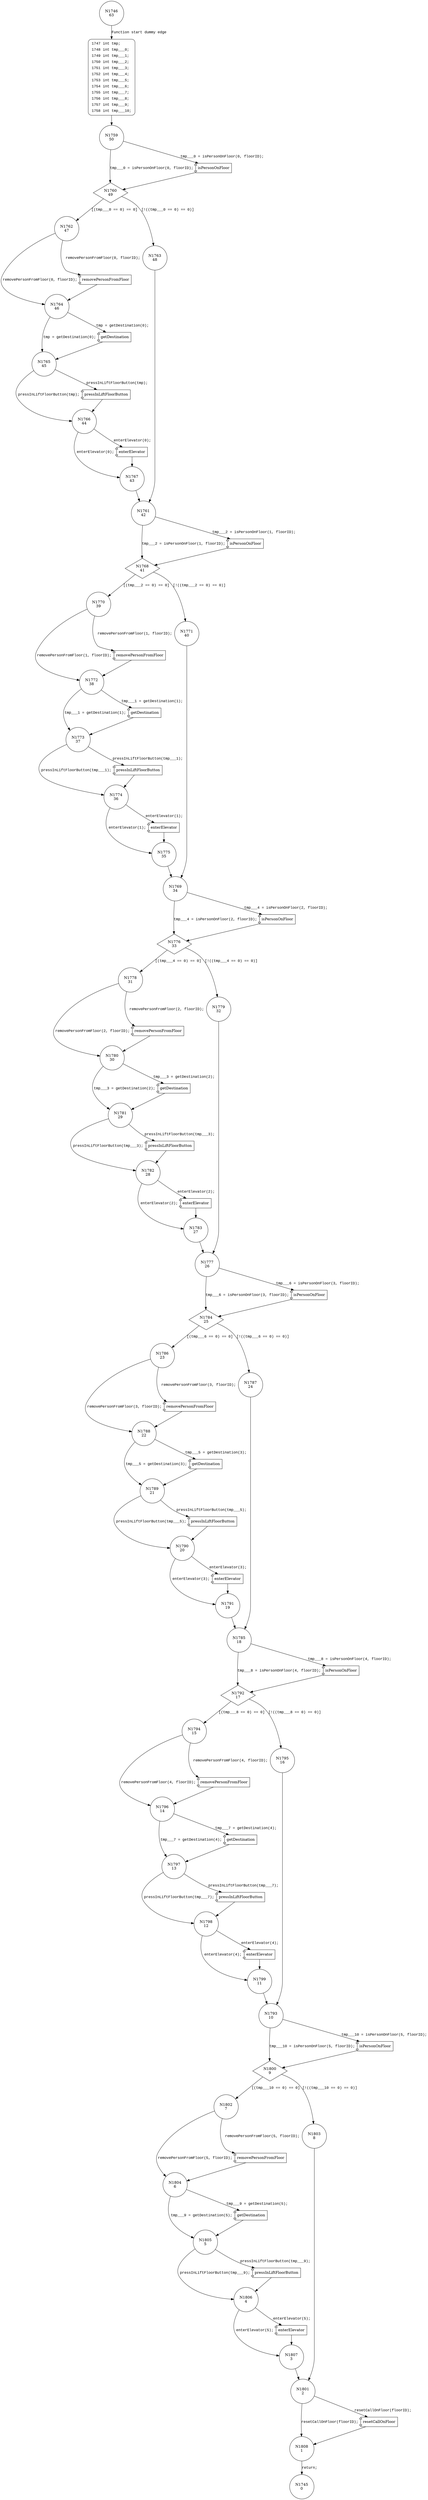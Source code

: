 digraph processWaitingOnFloor {
1746 [shape="circle" label="N1746\n63"]
1747 [shape="circle" label="N1747\n62"]
1759 [shape="circle" label="N1759\n50"]
1760 [shape="diamond" label="N1760\n49"]
1762 [shape="circle" label="N1762\n47"]
1763 [shape="circle" label="N1763\n48"]
1761 [shape="circle" label="N1761\n42"]
1768 [shape="diamond" label="N1768\n41"]
1770 [shape="circle" label="N1770\n39"]
1771 [shape="circle" label="N1771\n40"]
1769 [shape="circle" label="N1769\n34"]
1776 [shape="diamond" label="N1776\n33"]
1778 [shape="circle" label="N1778\n31"]
1779 [shape="circle" label="N1779\n32"]
1777 [shape="circle" label="N1777\n26"]
1784 [shape="diamond" label="N1784\n25"]
1786 [shape="circle" label="N1786\n23"]
1787 [shape="circle" label="N1787\n24"]
1785 [shape="circle" label="N1785\n18"]
1792 [shape="diamond" label="N1792\n17"]
1794 [shape="circle" label="N1794\n15"]
1795 [shape="circle" label="N1795\n16"]
1793 [shape="circle" label="N1793\n10"]
1800 [shape="diamond" label="N1800\n9"]
1802 [shape="circle" label="N1802\n7"]
1803 [shape="circle" label="N1803\n8"]
1801 [shape="circle" label="N1801\n2"]
1808 [shape="circle" label="N1808\n1"]
1745 [shape="circle" label="N1745\n0"]
1804 [shape="circle" label="N1804\n6"]
1805 [shape="circle" label="N1805\n5"]
1806 [shape="circle" label="N1806\n4"]
1807 [shape="circle" label="N1807\n3"]
1796 [shape="circle" label="N1796\n14"]
1797 [shape="circle" label="N1797\n13"]
1798 [shape="circle" label="N1798\n12"]
1799 [shape="circle" label="N1799\n11"]
1788 [shape="circle" label="N1788\n22"]
1789 [shape="circle" label="N1789\n21"]
1790 [shape="circle" label="N1790\n20"]
1791 [shape="circle" label="N1791\n19"]
1780 [shape="circle" label="N1780\n30"]
1781 [shape="circle" label="N1781\n29"]
1782 [shape="circle" label="N1782\n28"]
1783 [shape="circle" label="N1783\n27"]
1772 [shape="circle" label="N1772\n38"]
1773 [shape="circle" label="N1773\n37"]
1774 [shape="circle" label="N1774\n36"]
1775 [shape="circle" label="N1775\n35"]
1764 [shape="circle" label="N1764\n46"]
1765 [shape="circle" label="N1765\n45"]
1766 [shape="circle" label="N1766\n44"]
1767 [shape="circle" label="N1767\n43"]
1747 [style="filled,bold" penwidth="1" fillcolor="white" fontname="Courier New" shape="Mrecord" label=<<table border="0" cellborder="0" cellpadding="3" bgcolor="white"><tr><td align="right">1747</td><td align="left">int tmp;</td></tr><tr><td align="right">1748</td><td align="left">int tmp___0;</td></tr><tr><td align="right">1749</td><td align="left">int tmp___1;</td></tr><tr><td align="right">1750</td><td align="left">int tmp___2;</td></tr><tr><td align="right">1751</td><td align="left">int tmp___3;</td></tr><tr><td align="right">1752</td><td align="left">int tmp___4;</td></tr><tr><td align="right">1753</td><td align="left">int tmp___5;</td></tr><tr><td align="right">1754</td><td align="left">int tmp___6;</td></tr><tr><td align="right">1755</td><td align="left">int tmp___7;</td></tr><tr><td align="right">1756</td><td align="left">int tmp___8;</td></tr><tr><td align="right">1757</td><td align="left">int tmp___9;</td></tr><tr><td align="right">1758</td><td align="left">int tmp___10;</td></tr></table>>]
1747 -> 1759[label=""]
1746 -> 1747 [label="Function start dummy edge" fontname="Courier New"]
100163 [shape="component" label="isPersonOnFloor"]
1759 -> 100163 [label="tmp___0 = isPersonOnFloor(0, floorID);" fontname="Courier New"]
100163 -> 1760 [label="" fontname="Courier New"]
1759 -> 1760 [label="tmp___0 = isPersonOnFloor(0, floorID);" fontname="Courier New"]
1760 -> 1762 [label="[(tmp___0 == 0) == 0]" fontname="Courier New"]
1760 -> 1763 [label="[!((tmp___0 == 0) == 0)]" fontname="Courier New"]
100164 [shape="component" label="isPersonOnFloor"]
1761 -> 100164 [label="tmp___2 = isPersonOnFloor(1, floorID);" fontname="Courier New"]
100164 -> 1768 [label="" fontname="Courier New"]
1761 -> 1768 [label="tmp___2 = isPersonOnFloor(1, floorID);" fontname="Courier New"]
1768 -> 1770 [label="[(tmp___2 == 0) == 0]" fontname="Courier New"]
1768 -> 1771 [label="[!((tmp___2 == 0) == 0)]" fontname="Courier New"]
100165 [shape="component" label="isPersonOnFloor"]
1769 -> 100165 [label="tmp___4 = isPersonOnFloor(2, floorID);" fontname="Courier New"]
100165 -> 1776 [label="" fontname="Courier New"]
1769 -> 1776 [label="tmp___4 = isPersonOnFloor(2, floorID);" fontname="Courier New"]
1776 -> 1778 [label="[(tmp___4 == 0) == 0]" fontname="Courier New"]
1776 -> 1779 [label="[!((tmp___4 == 0) == 0)]" fontname="Courier New"]
100166 [shape="component" label="isPersonOnFloor"]
1777 -> 100166 [label="tmp___6 = isPersonOnFloor(3, floorID);" fontname="Courier New"]
100166 -> 1784 [label="" fontname="Courier New"]
1777 -> 1784 [label="tmp___6 = isPersonOnFloor(3, floorID);" fontname="Courier New"]
1784 -> 1786 [label="[(tmp___6 == 0) == 0]" fontname="Courier New"]
1784 -> 1787 [label="[!((tmp___6 == 0) == 0)]" fontname="Courier New"]
100167 [shape="component" label="isPersonOnFloor"]
1785 -> 100167 [label="tmp___8 = isPersonOnFloor(4, floorID);" fontname="Courier New"]
100167 -> 1792 [label="" fontname="Courier New"]
1785 -> 1792 [label="tmp___8 = isPersonOnFloor(4, floorID);" fontname="Courier New"]
1792 -> 1794 [label="[(tmp___8 == 0) == 0]" fontname="Courier New"]
1792 -> 1795 [label="[!((tmp___8 == 0) == 0)]" fontname="Courier New"]
100168 [shape="component" label="isPersonOnFloor"]
1793 -> 100168 [label="tmp___10 = isPersonOnFloor(5, floorID);" fontname="Courier New"]
100168 -> 1800 [label="" fontname="Courier New"]
1793 -> 1800 [label="tmp___10 = isPersonOnFloor(5, floorID);" fontname="Courier New"]
1800 -> 1802 [label="[(tmp___10 == 0) == 0]" fontname="Courier New"]
1800 -> 1803 [label="[!((tmp___10 == 0) == 0)]" fontname="Courier New"]
100169 [shape="component" label="resetCallOnFloor"]
1801 -> 100169 [label="resetCallOnFloor(floorID);" fontname="Courier New"]
100169 -> 1808 [label="" fontname="Courier New"]
1801 -> 1808 [label="resetCallOnFloor(floorID);" fontname="Courier New"]
1808 -> 1745 [label="return;" fontname="Courier New"]
100170 [shape="component" label="removePersonFromFloor"]
1802 -> 100170 [label="removePersonFromFloor(5, floorID);" fontname="Courier New"]
100170 -> 1804 [label="" fontname="Courier New"]
1802 -> 1804 [label="removePersonFromFloor(5, floorID);" fontname="Courier New"]
100171 [shape="component" label="getDestination"]
1804 -> 100171 [label="tmp___9 = getDestination(5);" fontname="Courier New"]
100171 -> 1805 [label="" fontname="Courier New"]
1804 -> 1805 [label="tmp___9 = getDestination(5);" fontname="Courier New"]
100172 [shape="component" label="pressInLiftFloorButton"]
1805 -> 100172 [label="pressInLiftFloorButton(tmp___9);" fontname="Courier New"]
100172 -> 1806 [label="" fontname="Courier New"]
1805 -> 1806 [label="pressInLiftFloorButton(tmp___9);" fontname="Courier New"]
100173 [shape="component" label="enterElevator"]
1806 -> 100173 [label="enterElevator(5);" fontname="Courier New"]
100173 -> 1807 [label="" fontname="Courier New"]
1806 -> 1807 [label="enterElevator(5);" fontname="Courier New"]
1807 -> 1801 [label="" fontname="Courier New"]
100174 [shape="component" label="removePersonFromFloor"]
1794 -> 100174 [label="removePersonFromFloor(4, floorID);" fontname="Courier New"]
100174 -> 1796 [label="" fontname="Courier New"]
1794 -> 1796 [label="removePersonFromFloor(4, floorID);" fontname="Courier New"]
100175 [shape="component" label="getDestination"]
1796 -> 100175 [label="tmp___7 = getDestination(4);" fontname="Courier New"]
100175 -> 1797 [label="" fontname="Courier New"]
1796 -> 1797 [label="tmp___7 = getDestination(4);" fontname="Courier New"]
100176 [shape="component" label="pressInLiftFloorButton"]
1797 -> 100176 [label="pressInLiftFloorButton(tmp___7);" fontname="Courier New"]
100176 -> 1798 [label="" fontname="Courier New"]
1797 -> 1798 [label="pressInLiftFloorButton(tmp___7);" fontname="Courier New"]
100177 [shape="component" label="enterElevator"]
1798 -> 100177 [label="enterElevator(4);" fontname="Courier New"]
100177 -> 1799 [label="" fontname="Courier New"]
1798 -> 1799 [label="enterElevator(4);" fontname="Courier New"]
1799 -> 1793 [label="" fontname="Courier New"]
100178 [shape="component" label="removePersonFromFloor"]
1786 -> 100178 [label="removePersonFromFloor(3, floorID);" fontname="Courier New"]
100178 -> 1788 [label="" fontname="Courier New"]
1786 -> 1788 [label="removePersonFromFloor(3, floorID);" fontname="Courier New"]
100179 [shape="component" label="getDestination"]
1788 -> 100179 [label="tmp___5 = getDestination(3);" fontname="Courier New"]
100179 -> 1789 [label="" fontname="Courier New"]
1788 -> 1789 [label="tmp___5 = getDestination(3);" fontname="Courier New"]
100180 [shape="component" label="pressInLiftFloorButton"]
1789 -> 100180 [label="pressInLiftFloorButton(tmp___5);" fontname="Courier New"]
100180 -> 1790 [label="" fontname="Courier New"]
1789 -> 1790 [label="pressInLiftFloorButton(tmp___5);" fontname="Courier New"]
100181 [shape="component" label="enterElevator"]
1790 -> 100181 [label="enterElevator(3);" fontname="Courier New"]
100181 -> 1791 [label="" fontname="Courier New"]
1790 -> 1791 [label="enterElevator(3);" fontname="Courier New"]
1791 -> 1785 [label="" fontname="Courier New"]
100182 [shape="component" label="removePersonFromFloor"]
1778 -> 100182 [label="removePersonFromFloor(2, floorID);" fontname="Courier New"]
100182 -> 1780 [label="" fontname="Courier New"]
1778 -> 1780 [label="removePersonFromFloor(2, floorID);" fontname="Courier New"]
100183 [shape="component" label="getDestination"]
1780 -> 100183 [label="tmp___3 = getDestination(2);" fontname="Courier New"]
100183 -> 1781 [label="" fontname="Courier New"]
1780 -> 1781 [label="tmp___3 = getDestination(2);" fontname="Courier New"]
100184 [shape="component" label="pressInLiftFloorButton"]
1781 -> 100184 [label="pressInLiftFloorButton(tmp___3);" fontname="Courier New"]
100184 -> 1782 [label="" fontname="Courier New"]
1781 -> 1782 [label="pressInLiftFloorButton(tmp___3);" fontname="Courier New"]
100185 [shape="component" label="enterElevator"]
1782 -> 100185 [label="enterElevator(2);" fontname="Courier New"]
100185 -> 1783 [label="" fontname="Courier New"]
1782 -> 1783 [label="enterElevator(2);" fontname="Courier New"]
1783 -> 1777 [label="" fontname="Courier New"]
100186 [shape="component" label="removePersonFromFloor"]
1770 -> 100186 [label="removePersonFromFloor(1, floorID);" fontname="Courier New"]
100186 -> 1772 [label="" fontname="Courier New"]
1770 -> 1772 [label="removePersonFromFloor(1, floorID);" fontname="Courier New"]
100187 [shape="component" label="getDestination"]
1772 -> 100187 [label="tmp___1 = getDestination(1);" fontname="Courier New"]
100187 -> 1773 [label="" fontname="Courier New"]
1772 -> 1773 [label="tmp___1 = getDestination(1);" fontname="Courier New"]
100188 [shape="component" label="pressInLiftFloorButton"]
1773 -> 100188 [label="pressInLiftFloorButton(tmp___1);" fontname="Courier New"]
100188 -> 1774 [label="" fontname="Courier New"]
1773 -> 1774 [label="pressInLiftFloorButton(tmp___1);" fontname="Courier New"]
100189 [shape="component" label="enterElevator"]
1774 -> 100189 [label="enterElevator(1);" fontname="Courier New"]
100189 -> 1775 [label="" fontname="Courier New"]
1774 -> 1775 [label="enterElevator(1);" fontname="Courier New"]
1775 -> 1769 [label="" fontname="Courier New"]
100190 [shape="component" label="removePersonFromFloor"]
1762 -> 100190 [label="removePersonFromFloor(0, floorID);" fontname="Courier New"]
100190 -> 1764 [label="" fontname="Courier New"]
1762 -> 1764 [label="removePersonFromFloor(0, floorID);" fontname="Courier New"]
100191 [shape="component" label="getDestination"]
1764 -> 100191 [label="tmp = getDestination(0);" fontname="Courier New"]
100191 -> 1765 [label="" fontname="Courier New"]
1764 -> 1765 [label="tmp = getDestination(0);" fontname="Courier New"]
100192 [shape="component" label="pressInLiftFloorButton"]
1765 -> 100192 [label="pressInLiftFloorButton(tmp);" fontname="Courier New"]
100192 -> 1766 [label="" fontname="Courier New"]
1765 -> 1766 [label="pressInLiftFloorButton(tmp);" fontname="Courier New"]
100193 [shape="component" label="enterElevator"]
1766 -> 100193 [label="enterElevator(0);" fontname="Courier New"]
100193 -> 1767 [label="" fontname="Courier New"]
1766 -> 1767 [label="enterElevator(0);" fontname="Courier New"]
1767 -> 1761 [label="" fontname="Courier New"]
1763 -> 1761 [label="" fontname="Courier New"]
1771 -> 1769 [label="" fontname="Courier New"]
1779 -> 1777 [label="" fontname="Courier New"]
1787 -> 1785 [label="" fontname="Courier New"]
1795 -> 1793 [label="" fontname="Courier New"]
1803 -> 1801 [label="" fontname="Courier New"]
}